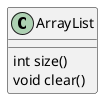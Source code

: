 {
  "sha1": "p1y8hm8hj0euun1ywvm8x9ta1dihxcg",
  "insertion": {
    "when": "2024-06-04T17:28:40.587Z",
    "user": "plantuml@gmail.com"
  }
}
@startuml
'!preprocessorV2

!define SHOW_METHODS
class ArrayList
!ifndef HIDE_METHODS
ArrayList : int size()
ArrayList : void clear()
!endif
 
@enduml
